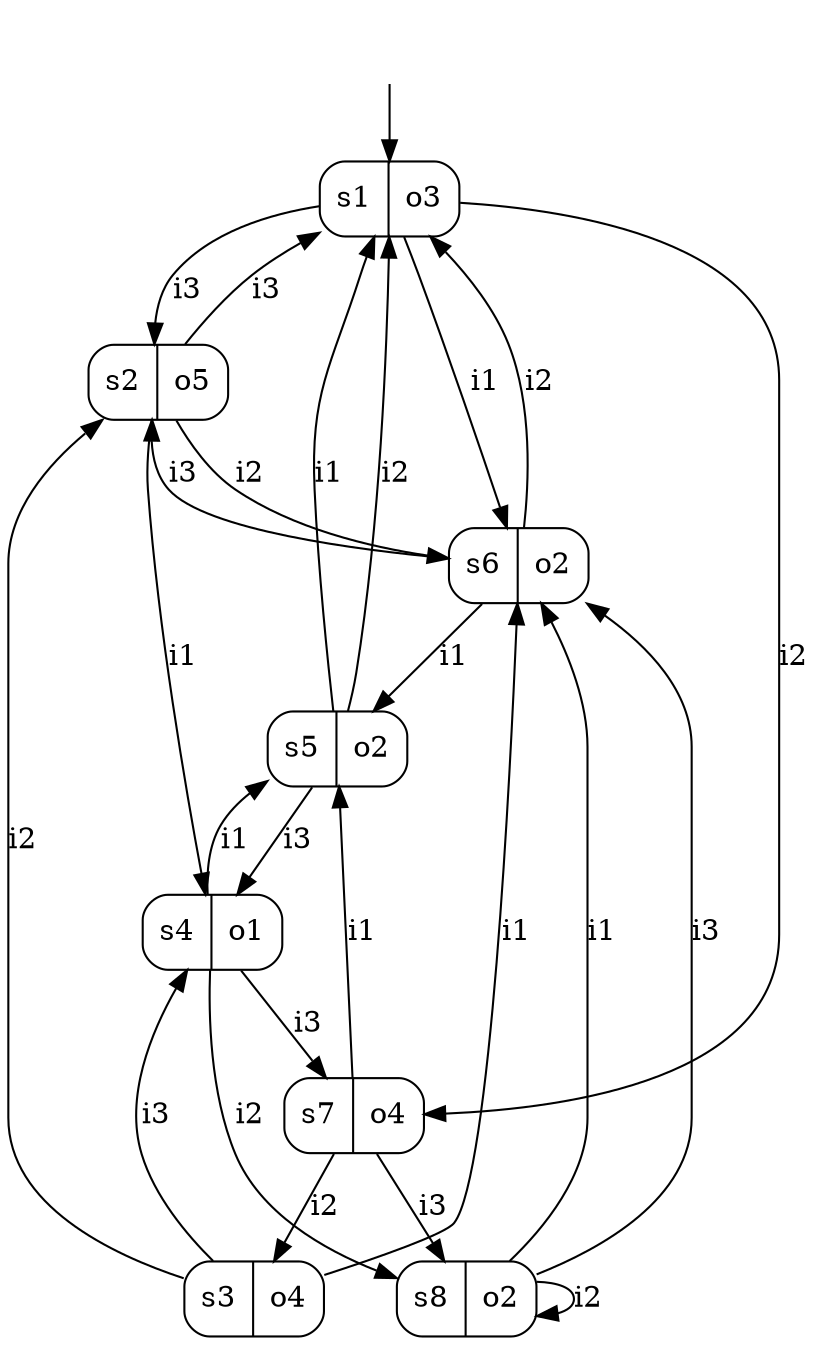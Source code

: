 digraph MooreMachine_8States_3Inputs_5Outputs_153a9a46bfb742af975dd61d3ede9e3f {
s1 [label="s1|o3", shape=record, style=rounded];
s2 [label="s2|o5", shape=record, style=rounded];
s3 [label="s3|o4", shape=record, style=rounded];
s4 [label="s4|o1", shape=record, style=rounded];
s5 [label="s5|o2", shape=record, style=rounded];
s6 [label="s6|o2", shape=record, style=rounded];
s7 [label="s7|o4", shape=record, style=rounded];
s8 [label="s8|o2", shape=record, style=rounded];
s1 -> s6 [label="i1"];
s1 -> s7 [label="i2"];
s1 -> s2 [label="i3"];
s2 -> s4 [label="i1"];
s2 -> s6 [label="i2"];
s2 -> s1 [label="i3"];
s3 -> s6 [label="i1"];
s3 -> s2 [label="i2"];
s3 -> s4 [label="i3"];
s4 -> s5 [label="i1"];
s4 -> s8 [label="i2"];
s4 -> s7 [label="i3"];
s5 -> s1 [label="i1"];
s5 -> s1 [label="i2"];
s5 -> s4 [label="i3"];
s6 -> s5 [label="i1"];
s6 -> s1 [label="i2"];
s6 -> s2 [label="i3"];
s7 -> s5 [label="i1"];
s7 -> s3 [label="i2"];
s7 -> s8 [label="i3"];
s8 -> s6 [label="i1"];
s8 -> s8 [label="i2"];
s8 -> s6 [label="i3"];
__start0 [shape=none, label=""];
__start0 -> s1 [label=""];
}
